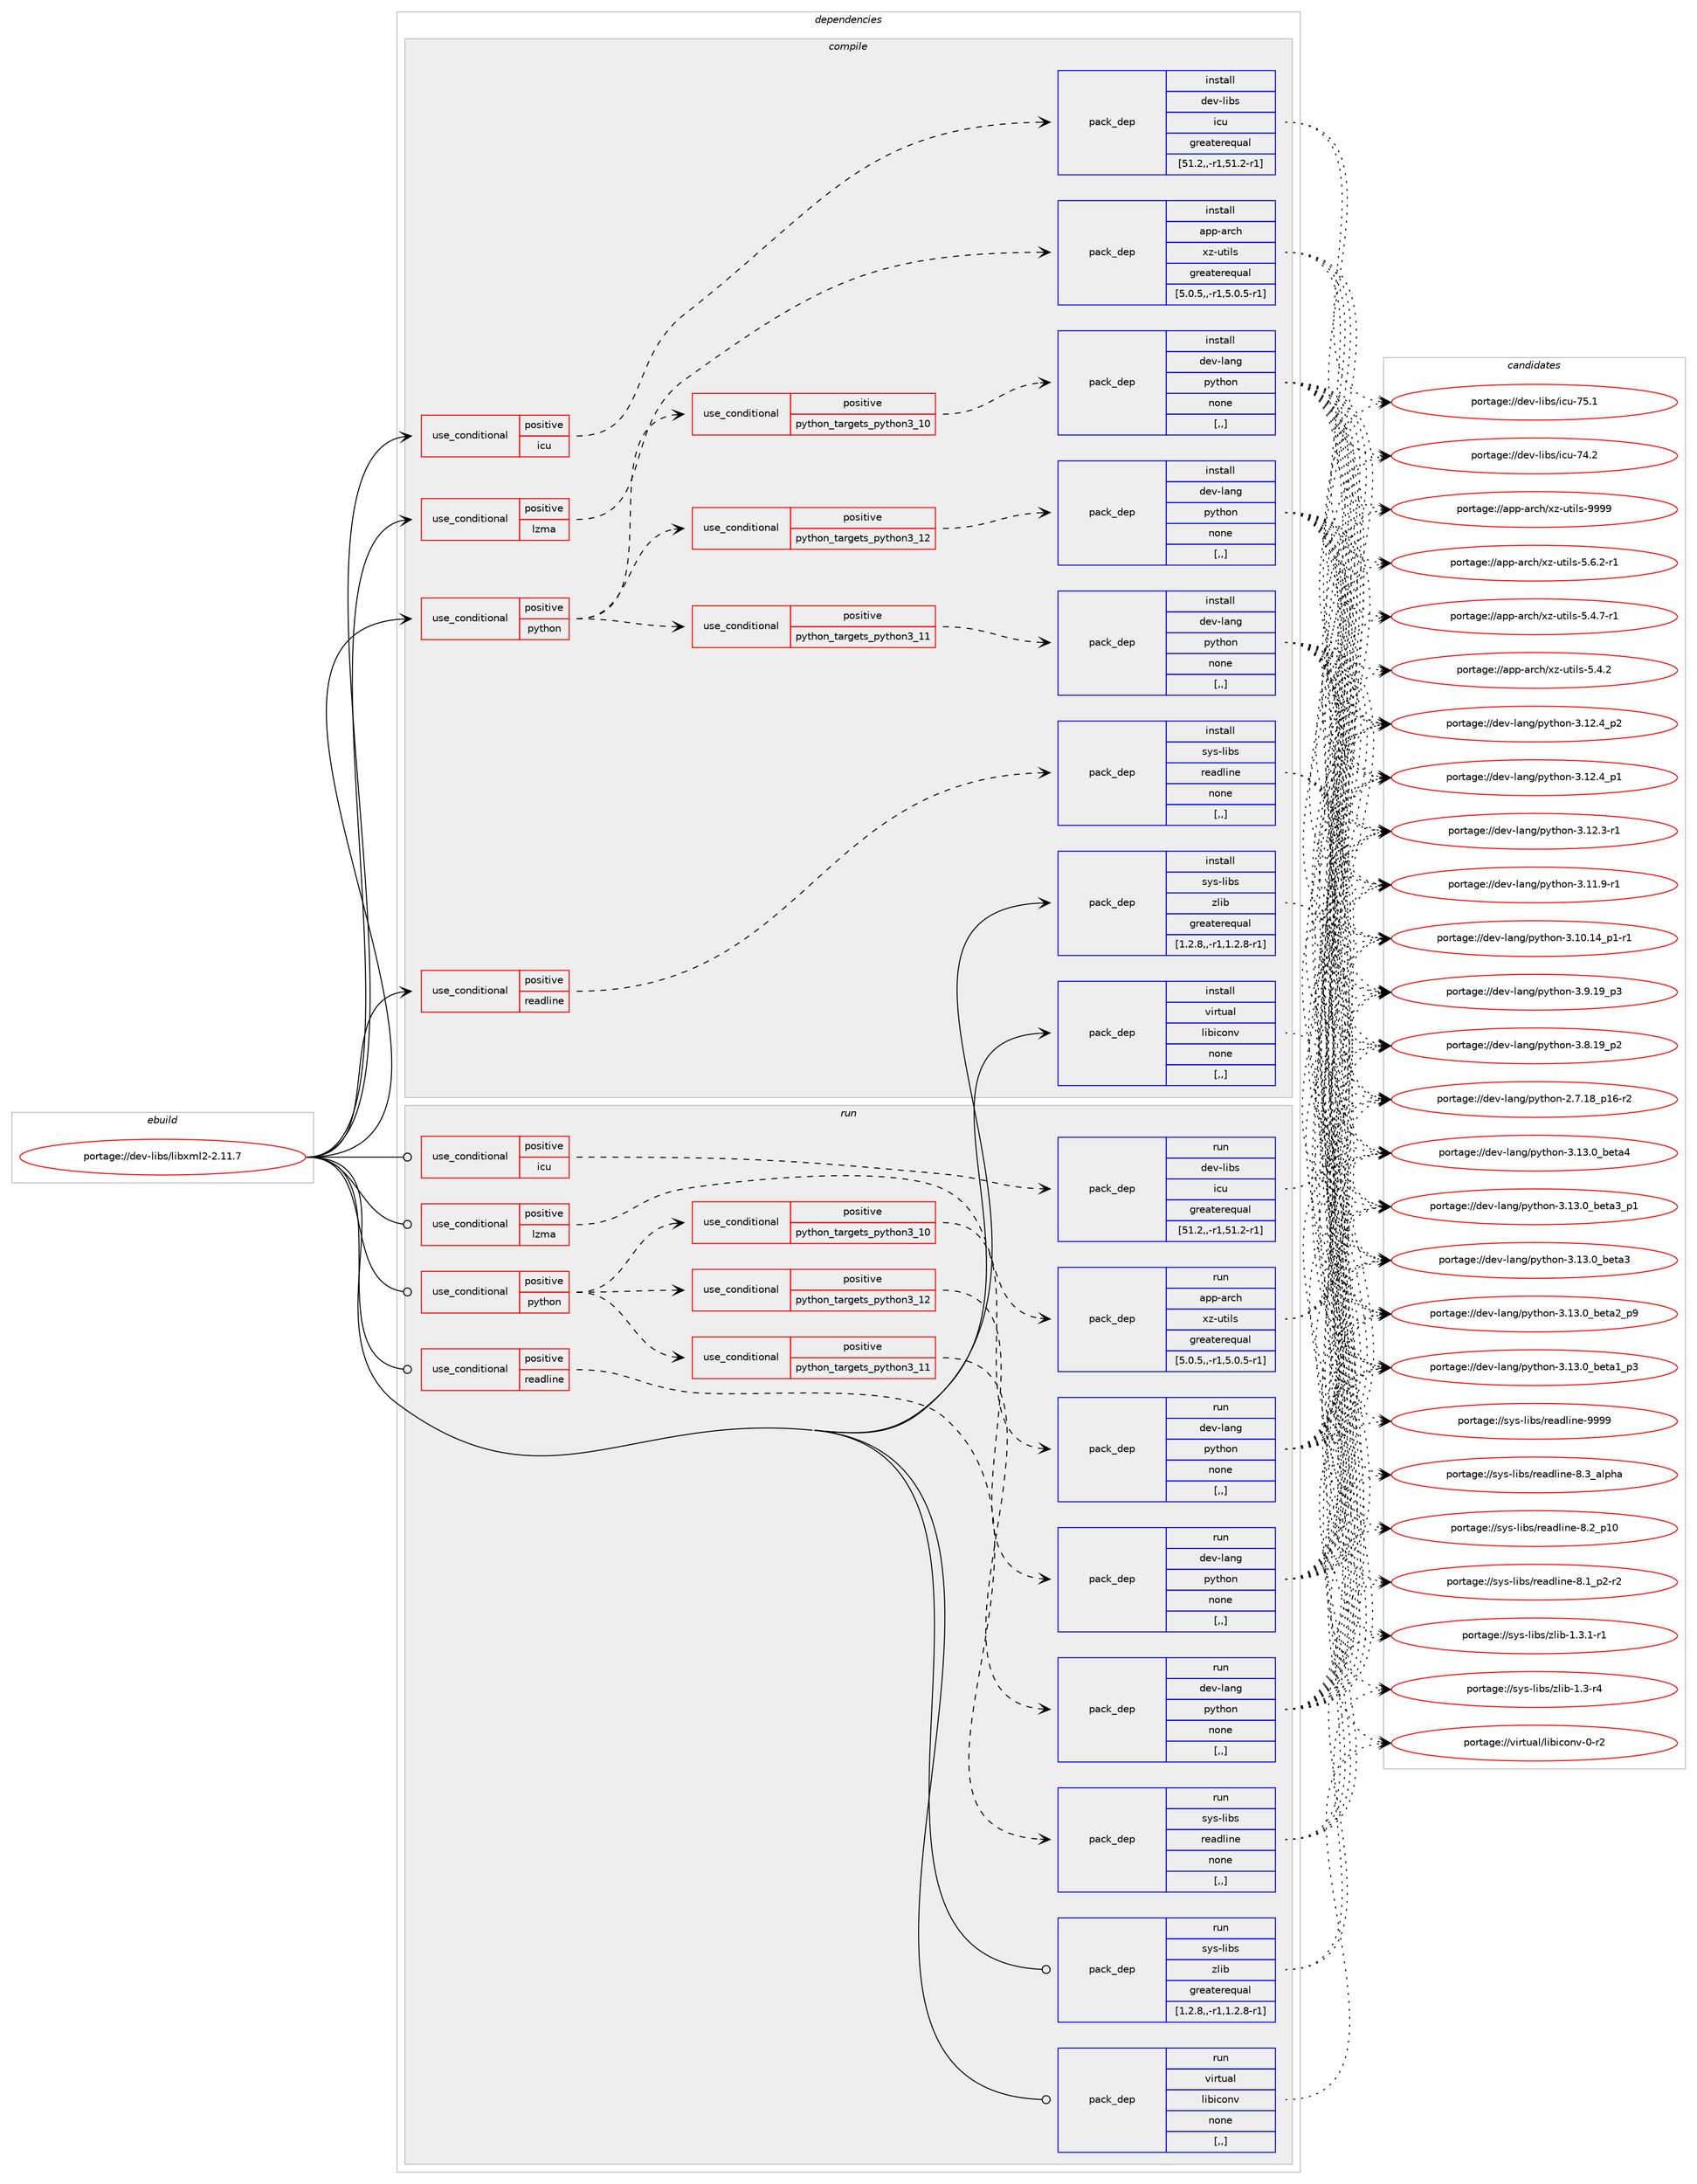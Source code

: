 digraph prolog {

# *************
# Graph options
# *************

newrank=true;
concentrate=true;
compound=true;
graph [rankdir=LR,fontname=Helvetica,fontsize=10,ranksep=1.5];#, ranksep=2.5, nodesep=0.2];
edge  [arrowhead=vee];
node  [fontname=Helvetica,fontsize=10];

# **********
# The ebuild
# **********

subgraph cluster_leftcol {
color=gray;
label=<<i>ebuild</i>>;
id [label="portage://dev-libs/libxml2-2.11.7", color=red, width=4, href="../dev-libs/libxml2-2.11.7.svg"];
}

# ****************
# The dependencies
# ****************

subgraph cluster_midcol {
color=gray;
label=<<i>dependencies</i>>;
subgraph cluster_compile {
fillcolor="#eeeeee";
style=filled;
label=<<i>compile</i>>;
subgraph cond27507 {
dependency112088 [label=<<TABLE BORDER="0" CELLBORDER="1" CELLSPACING="0" CELLPADDING="4"><TR><TD ROWSPAN="3" CELLPADDING="10">use_conditional</TD></TR><TR><TD>positive</TD></TR><TR><TD>icu</TD></TR></TABLE>>, shape=none, color=red];
subgraph pack83385 {
dependency112089 [label=<<TABLE BORDER="0" CELLBORDER="1" CELLSPACING="0" CELLPADDING="4" WIDTH="220"><TR><TD ROWSPAN="6" CELLPADDING="30">pack_dep</TD></TR><TR><TD WIDTH="110">install</TD></TR><TR><TD>dev-libs</TD></TR><TR><TD>icu</TD></TR><TR><TD>greaterequal</TD></TR><TR><TD>[51.2,,-r1,51.2-r1]</TD></TR></TABLE>>, shape=none, color=blue];
}
dependency112088:e -> dependency112089:w [weight=20,style="dashed",arrowhead="vee"];
}
id:e -> dependency112088:w [weight=20,style="solid",arrowhead="vee"];
subgraph cond27508 {
dependency112090 [label=<<TABLE BORDER="0" CELLBORDER="1" CELLSPACING="0" CELLPADDING="4"><TR><TD ROWSPAN="3" CELLPADDING="10">use_conditional</TD></TR><TR><TD>positive</TD></TR><TR><TD>lzma</TD></TR></TABLE>>, shape=none, color=red];
subgraph pack83386 {
dependency112091 [label=<<TABLE BORDER="0" CELLBORDER="1" CELLSPACING="0" CELLPADDING="4" WIDTH="220"><TR><TD ROWSPAN="6" CELLPADDING="30">pack_dep</TD></TR><TR><TD WIDTH="110">install</TD></TR><TR><TD>app-arch</TD></TR><TR><TD>xz-utils</TD></TR><TR><TD>greaterequal</TD></TR><TR><TD>[5.0.5,,-r1,5.0.5-r1]</TD></TR></TABLE>>, shape=none, color=blue];
}
dependency112090:e -> dependency112091:w [weight=20,style="dashed",arrowhead="vee"];
}
id:e -> dependency112090:w [weight=20,style="solid",arrowhead="vee"];
subgraph cond27509 {
dependency112092 [label=<<TABLE BORDER="0" CELLBORDER="1" CELLSPACING="0" CELLPADDING="4"><TR><TD ROWSPAN="3" CELLPADDING="10">use_conditional</TD></TR><TR><TD>positive</TD></TR><TR><TD>python</TD></TR></TABLE>>, shape=none, color=red];
subgraph cond27510 {
dependency112093 [label=<<TABLE BORDER="0" CELLBORDER="1" CELLSPACING="0" CELLPADDING="4"><TR><TD ROWSPAN="3" CELLPADDING="10">use_conditional</TD></TR><TR><TD>positive</TD></TR><TR><TD>python_targets_python3_10</TD></TR></TABLE>>, shape=none, color=red];
subgraph pack83387 {
dependency112094 [label=<<TABLE BORDER="0" CELLBORDER="1" CELLSPACING="0" CELLPADDING="4" WIDTH="220"><TR><TD ROWSPAN="6" CELLPADDING="30">pack_dep</TD></TR><TR><TD WIDTH="110">install</TD></TR><TR><TD>dev-lang</TD></TR><TR><TD>python</TD></TR><TR><TD>none</TD></TR><TR><TD>[,,]</TD></TR></TABLE>>, shape=none, color=blue];
}
dependency112093:e -> dependency112094:w [weight=20,style="dashed",arrowhead="vee"];
}
dependency112092:e -> dependency112093:w [weight=20,style="dashed",arrowhead="vee"];
subgraph cond27511 {
dependency112095 [label=<<TABLE BORDER="0" CELLBORDER="1" CELLSPACING="0" CELLPADDING="4"><TR><TD ROWSPAN="3" CELLPADDING="10">use_conditional</TD></TR><TR><TD>positive</TD></TR><TR><TD>python_targets_python3_11</TD></TR></TABLE>>, shape=none, color=red];
subgraph pack83388 {
dependency112096 [label=<<TABLE BORDER="0" CELLBORDER="1" CELLSPACING="0" CELLPADDING="4" WIDTH="220"><TR><TD ROWSPAN="6" CELLPADDING="30">pack_dep</TD></TR><TR><TD WIDTH="110">install</TD></TR><TR><TD>dev-lang</TD></TR><TR><TD>python</TD></TR><TR><TD>none</TD></TR><TR><TD>[,,]</TD></TR></TABLE>>, shape=none, color=blue];
}
dependency112095:e -> dependency112096:w [weight=20,style="dashed",arrowhead="vee"];
}
dependency112092:e -> dependency112095:w [weight=20,style="dashed",arrowhead="vee"];
subgraph cond27512 {
dependency112097 [label=<<TABLE BORDER="0" CELLBORDER="1" CELLSPACING="0" CELLPADDING="4"><TR><TD ROWSPAN="3" CELLPADDING="10">use_conditional</TD></TR><TR><TD>positive</TD></TR><TR><TD>python_targets_python3_12</TD></TR></TABLE>>, shape=none, color=red];
subgraph pack83389 {
dependency112098 [label=<<TABLE BORDER="0" CELLBORDER="1" CELLSPACING="0" CELLPADDING="4" WIDTH="220"><TR><TD ROWSPAN="6" CELLPADDING="30">pack_dep</TD></TR><TR><TD WIDTH="110">install</TD></TR><TR><TD>dev-lang</TD></TR><TR><TD>python</TD></TR><TR><TD>none</TD></TR><TR><TD>[,,]</TD></TR></TABLE>>, shape=none, color=blue];
}
dependency112097:e -> dependency112098:w [weight=20,style="dashed",arrowhead="vee"];
}
dependency112092:e -> dependency112097:w [weight=20,style="dashed",arrowhead="vee"];
}
id:e -> dependency112092:w [weight=20,style="solid",arrowhead="vee"];
subgraph cond27513 {
dependency112099 [label=<<TABLE BORDER="0" CELLBORDER="1" CELLSPACING="0" CELLPADDING="4"><TR><TD ROWSPAN="3" CELLPADDING="10">use_conditional</TD></TR><TR><TD>positive</TD></TR><TR><TD>readline</TD></TR></TABLE>>, shape=none, color=red];
subgraph pack83390 {
dependency112100 [label=<<TABLE BORDER="0" CELLBORDER="1" CELLSPACING="0" CELLPADDING="4" WIDTH="220"><TR><TD ROWSPAN="6" CELLPADDING="30">pack_dep</TD></TR><TR><TD WIDTH="110">install</TD></TR><TR><TD>sys-libs</TD></TR><TR><TD>readline</TD></TR><TR><TD>none</TD></TR><TR><TD>[,,]</TD></TR></TABLE>>, shape=none, color=blue];
}
dependency112099:e -> dependency112100:w [weight=20,style="dashed",arrowhead="vee"];
}
id:e -> dependency112099:w [weight=20,style="solid",arrowhead="vee"];
subgraph pack83391 {
dependency112101 [label=<<TABLE BORDER="0" CELLBORDER="1" CELLSPACING="0" CELLPADDING="4" WIDTH="220"><TR><TD ROWSPAN="6" CELLPADDING="30">pack_dep</TD></TR><TR><TD WIDTH="110">install</TD></TR><TR><TD>sys-libs</TD></TR><TR><TD>zlib</TD></TR><TR><TD>greaterequal</TD></TR><TR><TD>[1.2.8,,-r1,1.2.8-r1]</TD></TR></TABLE>>, shape=none, color=blue];
}
id:e -> dependency112101:w [weight=20,style="solid",arrowhead="vee"];
subgraph pack83392 {
dependency112102 [label=<<TABLE BORDER="0" CELLBORDER="1" CELLSPACING="0" CELLPADDING="4" WIDTH="220"><TR><TD ROWSPAN="6" CELLPADDING="30">pack_dep</TD></TR><TR><TD WIDTH="110">install</TD></TR><TR><TD>virtual</TD></TR><TR><TD>libiconv</TD></TR><TR><TD>none</TD></TR><TR><TD>[,,]</TD></TR></TABLE>>, shape=none, color=blue];
}
id:e -> dependency112102:w [weight=20,style="solid",arrowhead="vee"];
}
subgraph cluster_compileandrun {
fillcolor="#eeeeee";
style=filled;
label=<<i>compile and run</i>>;
}
subgraph cluster_run {
fillcolor="#eeeeee";
style=filled;
label=<<i>run</i>>;
subgraph cond27514 {
dependency112103 [label=<<TABLE BORDER="0" CELLBORDER="1" CELLSPACING="0" CELLPADDING="4"><TR><TD ROWSPAN="3" CELLPADDING="10">use_conditional</TD></TR><TR><TD>positive</TD></TR><TR><TD>icu</TD></TR></TABLE>>, shape=none, color=red];
subgraph pack83393 {
dependency112104 [label=<<TABLE BORDER="0" CELLBORDER="1" CELLSPACING="0" CELLPADDING="4" WIDTH="220"><TR><TD ROWSPAN="6" CELLPADDING="30">pack_dep</TD></TR><TR><TD WIDTH="110">run</TD></TR><TR><TD>dev-libs</TD></TR><TR><TD>icu</TD></TR><TR><TD>greaterequal</TD></TR><TR><TD>[51.2,,-r1,51.2-r1]</TD></TR></TABLE>>, shape=none, color=blue];
}
dependency112103:e -> dependency112104:w [weight=20,style="dashed",arrowhead="vee"];
}
id:e -> dependency112103:w [weight=20,style="solid",arrowhead="odot"];
subgraph cond27515 {
dependency112105 [label=<<TABLE BORDER="0" CELLBORDER="1" CELLSPACING="0" CELLPADDING="4"><TR><TD ROWSPAN="3" CELLPADDING="10">use_conditional</TD></TR><TR><TD>positive</TD></TR><TR><TD>lzma</TD></TR></TABLE>>, shape=none, color=red];
subgraph pack83394 {
dependency112106 [label=<<TABLE BORDER="0" CELLBORDER="1" CELLSPACING="0" CELLPADDING="4" WIDTH="220"><TR><TD ROWSPAN="6" CELLPADDING="30">pack_dep</TD></TR><TR><TD WIDTH="110">run</TD></TR><TR><TD>app-arch</TD></TR><TR><TD>xz-utils</TD></TR><TR><TD>greaterequal</TD></TR><TR><TD>[5.0.5,,-r1,5.0.5-r1]</TD></TR></TABLE>>, shape=none, color=blue];
}
dependency112105:e -> dependency112106:w [weight=20,style="dashed",arrowhead="vee"];
}
id:e -> dependency112105:w [weight=20,style="solid",arrowhead="odot"];
subgraph cond27516 {
dependency112107 [label=<<TABLE BORDER="0" CELLBORDER="1" CELLSPACING="0" CELLPADDING="4"><TR><TD ROWSPAN="3" CELLPADDING="10">use_conditional</TD></TR><TR><TD>positive</TD></TR><TR><TD>python</TD></TR></TABLE>>, shape=none, color=red];
subgraph cond27517 {
dependency112108 [label=<<TABLE BORDER="0" CELLBORDER="1" CELLSPACING="0" CELLPADDING="4"><TR><TD ROWSPAN="3" CELLPADDING="10">use_conditional</TD></TR><TR><TD>positive</TD></TR><TR><TD>python_targets_python3_10</TD></TR></TABLE>>, shape=none, color=red];
subgraph pack83395 {
dependency112109 [label=<<TABLE BORDER="0" CELLBORDER="1" CELLSPACING="0" CELLPADDING="4" WIDTH="220"><TR><TD ROWSPAN="6" CELLPADDING="30">pack_dep</TD></TR><TR><TD WIDTH="110">run</TD></TR><TR><TD>dev-lang</TD></TR><TR><TD>python</TD></TR><TR><TD>none</TD></TR><TR><TD>[,,]</TD></TR></TABLE>>, shape=none, color=blue];
}
dependency112108:e -> dependency112109:w [weight=20,style="dashed",arrowhead="vee"];
}
dependency112107:e -> dependency112108:w [weight=20,style="dashed",arrowhead="vee"];
subgraph cond27518 {
dependency112110 [label=<<TABLE BORDER="0" CELLBORDER="1" CELLSPACING="0" CELLPADDING="4"><TR><TD ROWSPAN="3" CELLPADDING="10">use_conditional</TD></TR><TR><TD>positive</TD></TR><TR><TD>python_targets_python3_11</TD></TR></TABLE>>, shape=none, color=red];
subgraph pack83396 {
dependency112111 [label=<<TABLE BORDER="0" CELLBORDER="1" CELLSPACING="0" CELLPADDING="4" WIDTH="220"><TR><TD ROWSPAN="6" CELLPADDING="30">pack_dep</TD></TR><TR><TD WIDTH="110">run</TD></TR><TR><TD>dev-lang</TD></TR><TR><TD>python</TD></TR><TR><TD>none</TD></TR><TR><TD>[,,]</TD></TR></TABLE>>, shape=none, color=blue];
}
dependency112110:e -> dependency112111:w [weight=20,style="dashed",arrowhead="vee"];
}
dependency112107:e -> dependency112110:w [weight=20,style="dashed",arrowhead="vee"];
subgraph cond27519 {
dependency112112 [label=<<TABLE BORDER="0" CELLBORDER="1" CELLSPACING="0" CELLPADDING="4"><TR><TD ROWSPAN="3" CELLPADDING="10">use_conditional</TD></TR><TR><TD>positive</TD></TR><TR><TD>python_targets_python3_12</TD></TR></TABLE>>, shape=none, color=red];
subgraph pack83397 {
dependency112113 [label=<<TABLE BORDER="0" CELLBORDER="1" CELLSPACING="0" CELLPADDING="4" WIDTH="220"><TR><TD ROWSPAN="6" CELLPADDING="30">pack_dep</TD></TR><TR><TD WIDTH="110">run</TD></TR><TR><TD>dev-lang</TD></TR><TR><TD>python</TD></TR><TR><TD>none</TD></TR><TR><TD>[,,]</TD></TR></TABLE>>, shape=none, color=blue];
}
dependency112112:e -> dependency112113:w [weight=20,style="dashed",arrowhead="vee"];
}
dependency112107:e -> dependency112112:w [weight=20,style="dashed",arrowhead="vee"];
}
id:e -> dependency112107:w [weight=20,style="solid",arrowhead="odot"];
subgraph cond27520 {
dependency112114 [label=<<TABLE BORDER="0" CELLBORDER="1" CELLSPACING="0" CELLPADDING="4"><TR><TD ROWSPAN="3" CELLPADDING="10">use_conditional</TD></TR><TR><TD>positive</TD></TR><TR><TD>readline</TD></TR></TABLE>>, shape=none, color=red];
subgraph pack83398 {
dependency112115 [label=<<TABLE BORDER="0" CELLBORDER="1" CELLSPACING="0" CELLPADDING="4" WIDTH="220"><TR><TD ROWSPAN="6" CELLPADDING="30">pack_dep</TD></TR><TR><TD WIDTH="110">run</TD></TR><TR><TD>sys-libs</TD></TR><TR><TD>readline</TD></TR><TR><TD>none</TD></TR><TR><TD>[,,]</TD></TR></TABLE>>, shape=none, color=blue];
}
dependency112114:e -> dependency112115:w [weight=20,style="dashed",arrowhead="vee"];
}
id:e -> dependency112114:w [weight=20,style="solid",arrowhead="odot"];
subgraph pack83399 {
dependency112116 [label=<<TABLE BORDER="0" CELLBORDER="1" CELLSPACING="0" CELLPADDING="4" WIDTH="220"><TR><TD ROWSPAN="6" CELLPADDING="30">pack_dep</TD></TR><TR><TD WIDTH="110">run</TD></TR><TR><TD>sys-libs</TD></TR><TR><TD>zlib</TD></TR><TR><TD>greaterequal</TD></TR><TR><TD>[1.2.8,,-r1,1.2.8-r1]</TD></TR></TABLE>>, shape=none, color=blue];
}
id:e -> dependency112116:w [weight=20,style="solid",arrowhead="odot"];
subgraph pack83400 {
dependency112117 [label=<<TABLE BORDER="0" CELLBORDER="1" CELLSPACING="0" CELLPADDING="4" WIDTH="220"><TR><TD ROWSPAN="6" CELLPADDING="30">pack_dep</TD></TR><TR><TD WIDTH="110">run</TD></TR><TR><TD>virtual</TD></TR><TR><TD>libiconv</TD></TR><TR><TD>none</TD></TR><TR><TD>[,,]</TD></TR></TABLE>>, shape=none, color=blue];
}
id:e -> dependency112117:w [weight=20,style="solid",arrowhead="odot"];
}
}

# **************
# The candidates
# **************

subgraph cluster_choices {
rank=same;
color=gray;
label=<<i>candidates</i>>;

subgraph choice83385 {
color=black;
nodesep=1;
choice100101118451081059811547105991174555534649 [label="portage://dev-libs/icu-75.1", color=red, width=4,href="../dev-libs/icu-75.1.svg"];
choice100101118451081059811547105991174555524650 [label="portage://dev-libs/icu-74.2", color=red, width=4,href="../dev-libs/icu-74.2.svg"];
dependency112089:e -> choice100101118451081059811547105991174555534649:w [style=dotted,weight="100"];
dependency112089:e -> choice100101118451081059811547105991174555524650:w [style=dotted,weight="100"];
}
subgraph choice83386 {
color=black;
nodesep=1;
choice9711211245971149910447120122451171161051081154557575757 [label="portage://app-arch/xz-utils-9999", color=red, width=4,href="../app-arch/xz-utils-9999.svg"];
choice9711211245971149910447120122451171161051081154553465446504511449 [label="portage://app-arch/xz-utils-5.6.2-r1", color=red, width=4,href="../app-arch/xz-utils-5.6.2-r1.svg"];
choice9711211245971149910447120122451171161051081154553465246554511449 [label="portage://app-arch/xz-utils-5.4.7-r1", color=red, width=4,href="../app-arch/xz-utils-5.4.7-r1.svg"];
choice971121124597114991044712012245117116105108115455346524650 [label="portage://app-arch/xz-utils-5.4.2", color=red, width=4,href="../app-arch/xz-utils-5.4.2.svg"];
dependency112091:e -> choice9711211245971149910447120122451171161051081154557575757:w [style=dotted,weight="100"];
dependency112091:e -> choice9711211245971149910447120122451171161051081154553465446504511449:w [style=dotted,weight="100"];
dependency112091:e -> choice9711211245971149910447120122451171161051081154553465246554511449:w [style=dotted,weight="100"];
dependency112091:e -> choice971121124597114991044712012245117116105108115455346524650:w [style=dotted,weight="100"];
}
subgraph choice83387 {
color=black;
nodesep=1;
choice1001011184510897110103471121211161041111104551464951464895981011169752 [label="portage://dev-lang/python-3.13.0_beta4", color=red, width=4,href="../dev-lang/python-3.13.0_beta4.svg"];
choice10010111845108971101034711212111610411111045514649514648959810111697519511249 [label="portage://dev-lang/python-3.13.0_beta3_p1", color=red, width=4,href="../dev-lang/python-3.13.0_beta3_p1.svg"];
choice1001011184510897110103471121211161041111104551464951464895981011169751 [label="portage://dev-lang/python-3.13.0_beta3", color=red, width=4,href="../dev-lang/python-3.13.0_beta3.svg"];
choice10010111845108971101034711212111610411111045514649514648959810111697509511257 [label="portage://dev-lang/python-3.13.0_beta2_p9", color=red, width=4,href="../dev-lang/python-3.13.0_beta2_p9.svg"];
choice10010111845108971101034711212111610411111045514649514648959810111697499511251 [label="portage://dev-lang/python-3.13.0_beta1_p3", color=red, width=4,href="../dev-lang/python-3.13.0_beta1_p3.svg"];
choice100101118451089711010347112121116104111110455146495046529511250 [label="portage://dev-lang/python-3.12.4_p2", color=red, width=4,href="../dev-lang/python-3.12.4_p2.svg"];
choice100101118451089711010347112121116104111110455146495046529511249 [label="portage://dev-lang/python-3.12.4_p1", color=red, width=4,href="../dev-lang/python-3.12.4_p1.svg"];
choice100101118451089711010347112121116104111110455146495046514511449 [label="portage://dev-lang/python-3.12.3-r1", color=red, width=4,href="../dev-lang/python-3.12.3-r1.svg"];
choice100101118451089711010347112121116104111110455146494946574511449 [label="portage://dev-lang/python-3.11.9-r1", color=red, width=4,href="../dev-lang/python-3.11.9-r1.svg"];
choice100101118451089711010347112121116104111110455146494846495295112494511449 [label="portage://dev-lang/python-3.10.14_p1-r1", color=red, width=4,href="../dev-lang/python-3.10.14_p1-r1.svg"];
choice100101118451089711010347112121116104111110455146574649579511251 [label="portage://dev-lang/python-3.9.19_p3", color=red, width=4,href="../dev-lang/python-3.9.19_p3.svg"];
choice100101118451089711010347112121116104111110455146564649579511250 [label="portage://dev-lang/python-3.8.19_p2", color=red, width=4,href="../dev-lang/python-3.8.19_p2.svg"];
choice100101118451089711010347112121116104111110455046554649569511249544511450 [label="portage://dev-lang/python-2.7.18_p16-r2", color=red, width=4,href="../dev-lang/python-2.7.18_p16-r2.svg"];
dependency112094:e -> choice1001011184510897110103471121211161041111104551464951464895981011169752:w [style=dotted,weight="100"];
dependency112094:e -> choice10010111845108971101034711212111610411111045514649514648959810111697519511249:w [style=dotted,weight="100"];
dependency112094:e -> choice1001011184510897110103471121211161041111104551464951464895981011169751:w [style=dotted,weight="100"];
dependency112094:e -> choice10010111845108971101034711212111610411111045514649514648959810111697509511257:w [style=dotted,weight="100"];
dependency112094:e -> choice10010111845108971101034711212111610411111045514649514648959810111697499511251:w [style=dotted,weight="100"];
dependency112094:e -> choice100101118451089711010347112121116104111110455146495046529511250:w [style=dotted,weight="100"];
dependency112094:e -> choice100101118451089711010347112121116104111110455146495046529511249:w [style=dotted,weight="100"];
dependency112094:e -> choice100101118451089711010347112121116104111110455146495046514511449:w [style=dotted,weight="100"];
dependency112094:e -> choice100101118451089711010347112121116104111110455146494946574511449:w [style=dotted,weight="100"];
dependency112094:e -> choice100101118451089711010347112121116104111110455146494846495295112494511449:w [style=dotted,weight="100"];
dependency112094:e -> choice100101118451089711010347112121116104111110455146574649579511251:w [style=dotted,weight="100"];
dependency112094:e -> choice100101118451089711010347112121116104111110455146564649579511250:w [style=dotted,weight="100"];
dependency112094:e -> choice100101118451089711010347112121116104111110455046554649569511249544511450:w [style=dotted,weight="100"];
}
subgraph choice83388 {
color=black;
nodesep=1;
choice1001011184510897110103471121211161041111104551464951464895981011169752 [label="portage://dev-lang/python-3.13.0_beta4", color=red, width=4,href="../dev-lang/python-3.13.0_beta4.svg"];
choice10010111845108971101034711212111610411111045514649514648959810111697519511249 [label="portage://dev-lang/python-3.13.0_beta3_p1", color=red, width=4,href="../dev-lang/python-3.13.0_beta3_p1.svg"];
choice1001011184510897110103471121211161041111104551464951464895981011169751 [label="portage://dev-lang/python-3.13.0_beta3", color=red, width=4,href="../dev-lang/python-3.13.0_beta3.svg"];
choice10010111845108971101034711212111610411111045514649514648959810111697509511257 [label="portage://dev-lang/python-3.13.0_beta2_p9", color=red, width=4,href="../dev-lang/python-3.13.0_beta2_p9.svg"];
choice10010111845108971101034711212111610411111045514649514648959810111697499511251 [label="portage://dev-lang/python-3.13.0_beta1_p3", color=red, width=4,href="../dev-lang/python-3.13.0_beta1_p3.svg"];
choice100101118451089711010347112121116104111110455146495046529511250 [label="portage://dev-lang/python-3.12.4_p2", color=red, width=4,href="../dev-lang/python-3.12.4_p2.svg"];
choice100101118451089711010347112121116104111110455146495046529511249 [label="portage://dev-lang/python-3.12.4_p1", color=red, width=4,href="../dev-lang/python-3.12.4_p1.svg"];
choice100101118451089711010347112121116104111110455146495046514511449 [label="portage://dev-lang/python-3.12.3-r1", color=red, width=4,href="../dev-lang/python-3.12.3-r1.svg"];
choice100101118451089711010347112121116104111110455146494946574511449 [label="portage://dev-lang/python-3.11.9-r1", color=red, width=4,href="../dev-lang/python-3.11.9-r1.svg"];
choice100101118451089711010347112121116104111110455146494846495295112494511449 [label="portage://dev-lang/python-3.10.14_p1-r1", color=red, width=4,href="../dev-lang/python-3.10.14_p1-r1.svg"];
choice100101118451089711010347112121116104111110455146574649579511251 [label="portage://dev-lang/python-3.9.19_p3", color=red, width=4,href="../dev-lang/python-3.9.19_p3.svg"];
choice100101118451089711010347112121116104111110455146564649579511250 [label="portage://dev-lang/python-3.8.19_p2", color=red, width=4,href="../dev-lang/python-3.8.19_p2.svg"];
choice100101118451089711010347112121116104111110455046554649569511249544511450 [label="portage://dev-lang/python-2.7.18_p16-r2", color=red, width=4,href="../dev-lang/python-2.7.18_p16-r2.svg"];
dependency112096:e -> choice1001011184510897110103471121211161041111104551464951464895981011169752:w [style=dotted,weight="100"];
dependency112096:e -> choice10010111845108971101034711212111610411111045514649514648959810111697519511249:w [style=dotted,weight="100"];
dependency112096:e -> choice1001011184510897110103471121211161041111104551464951464895981011169751:w [style=dotted,weight="100"];
dependency112096:e -> choice10010111845108971101034711212111610411111045514649514648959810111697509511257:w [style=dotted,weight="100"];
dependency112096:e -> choice10010111845108971101034711212111610411111045514649514648959810111697499511251:w [style=dotted,weight="100"];
dependency112096:e -> choice100101118451089711010347112121116104111110455146495046529511250:w [style=dotted,weight="100"];
dependency112096:e -> choice100101118451089711010347112121116104111110455146495046529511249:w [style=dotted,weight="100"];
dependency112096:e -> choice100101118451089711010347112121116104111110455146495046514511449:w [style=dotted,weight="100"];
dependency112096:e -> choice100101118451089711010347112121116104111110455146494946574511449:w [style=dotted,weight="100"];
dependency112096:e -> choice100101118451089711010347112121116104111110455146494846495295112494511449:w [style=dotted,weight="100"];
dependency112096:e -> choice100101118451089711010347112121116104111110455146574649579511251:w [style=dotted,weight="100"];
dependency112096:e -> choice100101118451089711010347112121116104111110455146564649579511250:w [style=dotted,weight="100"];
dependency112096:e -> choice100101118451089711010347112121116104111110455046554649569511249544511450:w [style=dotted,weight="100"];
}
subgraph choice83389 {
color=black;
nodesep=1;
choice1001011184510897110103471121211161041111104551464951464895981011169752 [label="portage://dev-lang/python-3.13.0_beta4", color=red, width=4,href="../dev-lang/python-3.13.0_beta4.svg"];
choice10010111845108971101034711212111610411111045514649514648959810111697519511249 [label="portage://dev-lang/python-3.13.0_beta3_p1", color=red, width=4,href="../dev-lang/python-3.13.0_beta3_p1.svg"];
choice1001011184510897110103471121211161041111104551464951464895981011169751 [label="portage://dev-lang/python-3.13.0_beta3", color=red, width=4,href="../dev-lang/python-3.13.0_beta3.svg"];
choice10010111845108971101034711212111610411111045514649514648959810111697509511257 [label="portage://dev-lang/python-3.13.0_beta2_p9", color=red, width=4,href="../dev-lang/python-3.13.0_beta2_p9.svg"];
choice10010111845108971101034711212111610411111045514649514648959810111697499511251 [label="portage://dev-lang/python-3.13.0_beta1_p3", color=red, width=4,href="../dev-lang/python-3.13.0_beta1_p3.svg"];
choice100101118451089711010347112121116104111110455146495046529511250 [label="portage://dev-lang/python-3.12.4_p2", color=red, width=4,href="../dev-lang/python-3.12.4_p2.svg"];
choice100101118451089711010347112121116104111110455146495046529511249 [label="portage://dev-lang/python-3.12.4_p1", color=red, width=4,href="../dev-lang/python-3.12.4_p1.svg"];
choice100101118451089711010347112121116104111110455146495046514511449 [label="portage://dev-lang/python-3.12.3-r1", color=red, width=4,href="../dev-lang/python-3.12.3-r1.svg"];
choice100101118451089711010347112121116104111110455146494946574511449 [label="portage://dev-lang/python-3.11.9-r1", color=red, width=4,href="../dev-lang/python-3.11.9-r1.svg"];
choice100101118451089711010347112121116104111110455146494846495295112494511449 [label="portage://dev-lang/python-3.10.14_p1-r1", color=red, width=4,href="../dev-lang/python-3.10.14_p1-r1.svg"];
choice100101118451089711010347112121116104111110455146574649579511251 [label="portage://dev-lang/python-3.9.19_p3", color=red, width=4,href="../dev-lang/python-3.9.19_p3.svg"];
choice100101118451089711010347112121116104111110455146564649579511250 [label="portage://dev-lang/python-3.8.19_p2", color=red, width=4,href="../dev-lang/python-3.8.19_p2.svg"];
choice100101118451089711010347112121116104111110455046554649569511249544511450 [label="portage://dev-lang/python-2.7.18_p16-r2", color=red, width=4,href="../dev-lang/python-2.7.18_p16-r2.svg"];
dependency112098:e -> choice1001011184510897110103471121211161041111104551464951464895981011169752:w [style=dotted,weight="100"];
dependency112098:e -> choice10010111845108971101034711212111610411111045514649514648959810111697519511249:w [style=dotted,weight="100"];
dependency112098:e -> choice1001011184510897110103471121211161041111104551464951464895981011169751:w [style=dotted,weight="100"];
dependency112098:e -> choice10010111845108971101034711212111610411111045514649514648959810111697509511257:w [style=dotted,weight="100"];
dependency112098:e -> choice10010111845108971101034711212111610411111045514649514648959810111697499511251:w [style=dotted,weight="100"];
dependency112098:e -> choice100101118451089711010347112121116104111110455146495046529511250:w [style=dotted,weight="100"];
dependency112098:e -> choice100101118451089711010347112121116104111110455146495046529511249:w [style=dotted,weight="100"];
dependency112098:e -> choice100101118451089711010347112121116104111110455146495046514511449:w [style=dotted,weight="100"];
dependency112098:e -> choice100101118451089711010347112121116104111110455146494946574511449:w [style=dotted,weight="100"];
dependency112098:e -> choice100101118451089711010347112121116104111110455146494846495295112494511449:w [style=dotted,weight="100"];
dependency112098:e -> choice100101118451089711010347112121116104111110455146574649579511251:w [style=dotted,weight="100"];
dependency112098:e -> choice100101118451089711010347112121116104111110455146564649579511250:w [style=dotted,weight="100"];
dependency112098:e -> choice100101118451089711010347112121116104111110455046554649569511249544511450:w [style=dotted,weight="100"];
}
subgraph choice83390 {
color=black;
nodesep=1;
choice115121115451081059811547114101971001081051101014557575757 [label="portage://sys-libs/readline-9999", color=red, width=4,href="../sys-libs/readline-9999.svg"];
choice1151211154510810598115471141019710010810511010145564651959710811210497 [label="portage://sys-libs/readline-8.3_alpha", color=red, width=4,href="../sys-libs/readline-8.3_alpha.svg"];
choice1151211154510810598115471141019710010810511010145564650951124948 [label="portage://sys-libs/readline-8.2_p10", color=red, width=4,href="../sys-libs/readline-8.2_p10.svg"];
choice115121115451081059811547114101971001081051101014556464995112504511450 [label="portage://sys-libs/readline-8.1_p2-r2", color=red, width=4,href="../sys-libs/readline-8.1_p2-r2.svg"];
dependency112100:e -> choice115121115451081059811547114101971001081051101014557575757:w [style=dotted,weight="100"];
dependency112100:e -> choice1151211154510810598115471141019710010810511010145564651959710811210497:w [style=dotted,weight="100"];
dependency112100:e -> choice1151211154510810598115471141019710010810511010145564650951124948:w [style=dotted,weight="100"];
dependency112100:e -> choice115121115451081059811547114101971001081051101014556464995112504511450:w [style=dotted,weight="100"];
}
subgraph choice83391 {
color=black;
nodesep=1;
choice115121115451081059811547122108105984549465146494511449 [label="portage://sys-libs/zlib-1.3.1-r1", color=red, width=4,href="../sys-libs/zlib-1.3.1-r1.svg"];
choice11512111545108105981154712210810598454946514511452 [label="portage://sys-libs/zlib-1.3-r4", color=red, width=4,href="../sys-libs/zlib-1.3-r4.svg"];
dependency112101:e -> choice115121115451081059811547122108105984549465146494511449:w [style=dotted,weight="100"];
dependency112101:e -> choice11512111545108105981154712210810598454946514511452:w [style=dotted,weight="100"];
}
subgraph choice83392 {
color=black;
nodesep=1;
choice1181051141161179710847108105981059911111011845484511450 [label="portage://virtual/libiconv-0-r2", color=red, width=4,href="../virtual/libiconv-0-r2.svg"];
dependency112102:e -> choice1181051141161179710847108105981059911111011845484511450:w [style=dotted,weight="100"];
}
subgraph choice83393 {
color=black;
nodesep=1;
choice100101118451081059811547105991174555534649 [label="portage://dev-libs/icu-75.1", color=red, width=4,href="../dev-libs/icu-75.1.svg"];
choice100101118451081059811547105991174555524650 [label="portage://dev-libs/icu-74.2", color=red, width=4,href="../dev-libs/icu-74.2.svg"];
dependency112104:e -> choice100101118451081059811547105991174555534649:w [style=dotted,weight="100"];
dependency112104:e -> choice100101118451081059811547105991174555524650:w [style=dotted,weight="100"];
}
subgraph choice83394 {
color=black;
nodesep=1;
choice9711211245971149910447120122451171161051081154557575757 [label="portage://app-arch/xz-utils-9999", color=red, width=4,href="../app-arch/xz-utils-9999.svg"];
choice9711211245971149910447120122451171161051081154553465446504511449 [label="portage://app-arch/xz-utils-5.6.2-r1", color=red, width=4,href="../app-arch/xz-utils-5.6.2-r1.svg"];
choice9711211245971149910447120122451171161051081154553465246554511449 [label="portage://app-arch/xz-utils-5.4.7-r1", color=red, width=4,href="../app-arch/xz-utils-5.4.7-r1.svg"];
choice971121124597114991044712012245117116105108115455346524650 [label="portage://app-arch/xz-utils-5.4.2", color=red, width=4,href="../app-arch/xz-utils-5.4.2.svg"];
dependency112106:e -> choice9711211245971149910447120122451171161051081154557575757:w [style=dotted,weight="100"];
dependency112106:e -> choice9711211245971149910447120122451171161051081154553465446504511449:w [style=dotted,weight="100"];
dependency112106:e -> choice9711211245971149910447120122451171161051081154553465246554511449:w [style=dotted,weight="100"];
dependency112106:e -> choice971121124597114991044712012245117116105108115455346524650:w [style=dotted,weight="100"];
}
subgraph choice83395 {
color=black;
nodesep=1;
choice1001011184510897110103471121211161041111104551464951464895981011169752 [label="portage://dev-lang/python-3.13.0_beta4", color=red, width=4,href="../dev-lang/python-3.13.0_beta4.svg"];
choice10010111845108971101034711212111610411111045514649514648959810111697519511249 [label="portage://dev-lang/python-3.13.0_beta3_p1", color=red, width=4,href="../dev-lang/python-3.13.0_beta3_p1.svg"];
choice1001011184510897110103471121211161041111104551464951464895981011169751 [label="portage://dev-lang/python-3.13.0_beta3", color=red, width=4,href="../dev-lang/python-3.13.0_beta3.svg"];
choice10010111845108971101034711212111610411111045514649514648959810111697509511257 [label="portage://dev-lang/python-3.13.0_beta2_p9", color=red, width=4,href="../dev-lang/python-3.13.0_beta2_p9.svg"];
choice10010111845108971101034711212111610411111045514649514648959810111697499511251 [label="portage://dev-lang/python-3.13.0_beta1_p3", color=red, width=4,href="../dev-lang/python-3.13.0_beta1_p3.svg"];
choice100101118451089711010347112121116104111110455146495046529511250 [label="portage://dev-lang/python-3.12.4_p2", color=red, width=4,href="../dev-lang/python-3.12.4_p2.svg"];
choice100101118451089711010347112121116104111110455146495046529511249 [label="portage://dev-lang/python-3.12.4_p1", color=red, width=4,href="../dev-lang/python-3.12.4_p1.svg"];
choice100101118451089711010347112121116104111110455146495046514511449 [label="portage://dev-lang/python-3.12.3-r1", color=red, width=4,href="../dev-lang/python-3.12.3-r1.svg"];
choice100101118451089711010347112121116104111110455146494946574511449 [label="portage://dev-lang/python-3.11.9-r1", color=red, width=4,href="../dev-lang/python-3.11.9-r1.svg"];
choice100101118451089711010347112121116104111110455146494846495295112494511449 [label="portage://dev-lang/python-3.10.14_p1-r1", color=red, width=4,href="../dev-lang/python-3.10.14_p1-r1.svg"];
choice100101118451089711010347112121116104111110455146574649579511251 [label="portage://dev-lang/python-3.9.19_p3", color=red, width=4,href="../dev-lang/python-3.9.19_p3.svg"];
choice100101118451089711010347112121116104111110455146564649579511250 [label="portage://dev-lang/python-3.8.19_p2", color=red, width=4,href="../dev-lang/python-3.8.19_p2.svg"];
choice100101118451089711010347112121116104111110455046554649569511249544511450 [label="portage://dev-lang/python-2.7.18_p16-r2", color=red, width=4,href="../dev-lang/python-2.7.18_p16-r2.svg"];
dependency112109:e -> choice1001011184510897110103471121211161041111104551464951464895981011169752:w [style=dotted,weight="100"];
dependency112109:e -> choice10010111845108971101034711212111610411111045514649514648959810111697519511249:w [style=dotted,weight="100"];
dependency112109:e -> choice1001011184510897110103471121211161041111104551464951464895981011169751:w [style=dotted,weight="100"];
dependency112109:e -> choice10010111845108971101034711212111610411111045514649514648959810111697509511257:w [style=dotted,weight="100"];
dependency112109:e -> choice10010111845108971101034711212111610411111045514649514648959810111697499511251:w [style=dotted,weight="100"];
dependency112109:e -> choice100101118451089711010347112121116104111110455146495046529511250:w [style=dotted,weight="100"];
dependency112109:e -> choice100101118451089711010347112121116104111110455146495046529511249:w [style=dotted,weight="100"];
dependency112109:e -> choice100101118451089711010347112121116104111110455146495046514511449:w [style=dotted,weight="100"];
dependency112109:e -> choice100101118451089711010347112121116104111110455146494946574511449:w [style=dotted,weight="100"];
dependency112109:e -> choice100101118451089711010347112121116104111110455146494846495295112494511449:w [style=dotted,weight="100"];
dependency112109:e -> choice100101118451089711010347112121116104111110455146574649579511251:w [style=dotted,weight="100"];
dependency112109:e -> choice100101118451089711010347112121116104111110455146564649579511250:w [style=dotted,weight="100"];
dependency112109:e -> choice100101118451089711010347112121116104111110455046554649569511249544511450:w [style=dotted,weight="100"];
}
subgraph choice83396 {
color=black;
nodesep=1;
choice1001011184510897110103471121211161041111104551464951464895981011169752 [label="portage://dev-lang/python-3.13.0_beta4", color=red, width=4,href="../dev-lang/python-3.13.0_beta4.svg"];
choice10010111845108971101034711212111610411111045514649514648959810111697519511249 [label="portage://dev-lang/python-3.13.0_beta3_p1", color=red, width=4,href="../dev-lang/python-3.13.0_beta3_p1.svg"];
choice1001011184510897110103471121211161041111104551464951464895981011169751 [label="portage://dev-lang/python-3.13.0_beta3", color=red, width=4,href="../dev-lang/python-3.13.0_beta3.svg"];
choice10010111845108971101034711212111610411111045514649514648959810111697509511257 [label="portage://dev-lang/python-3.13.0_beta2_p9", color=red, width=4,href="../dev-lang/python-3.13.0_beta2_p9.svg"];
choice10010111845108971101034711212111610411111045514649514648959810111697499511251 [label="portage://dev-lang/python-3.13.0_beta1_p3", color=red, width=4,href="../dev-lang/python-3.13.0_beta1_p3.svg"];
choice100101118451089711010347112121116104111110455146495046529511250 [label="portage://dev-lang/python-3.12.4_p2", color=red, width=4,href="../dev-lang/python-3.12.4_p2.svg"];
choice100101118451089711010347112121116104111110455146495046529511249 [label="portage://dev-lang/python-3.12.4_p1", color=red, width=4,href="../dev-lang/python-3.12.4_p1.svg"];
choice100101118451089711010347112121116104111110455146495046514511449 [label="portage://dev-lang/python-3.12.3-r1", color=red, width=4,href="../dev-lang/python-3.12.3-r1.svg"];
choice100101118451089711010347112121116104111110455146494946574511449 [label="portage://dev-lang/python-3.11.9-r1", color=red, width=4,href="../dev-lang/python-3.11.9-r1.svg"];
choice100101118451089711010347112121116104111110455146494846495295112494511449 [label="portage://dev-lang/python-3.10.14_p1-r1", color=red, width=4,href="../dev-lang/python-3.10.14_p1-r1.svg"];
choice100101118451089711010347112121116104111110455146574649579511251 [label="portage://dev-lang/python-3.9.19_p3", color=red, width=4,href="../dev-lang/python-3.9.19_p3.svg"];
choice100101118451089711010347112121116104111110455146564649579511250 [label="portage://dev-lang/python-3.8.19_p2", color=red, width=4,href="../dev-lang/python-3.8.19_p2.svg"];
choice100101118451089711010347112121116104111110455046554649569511249544511450 [label="portage://dev-lang/python-2.7.18_p16-r2", color=red, width=4,href="../dev-lang/python-2.7.18_p16-r2.svg"];
dependency112111:e -> choice1001011184510897110103471121211161041111104551464951464895981011169752:w [style=dotted,weight="100"];
dependency112111:e -> choice10010111845108971101034711212111610411111045514649514648959810111697519511249:w [style=dotted,weight="100"];
dependency112111:e -> choice1001011184510897110103471121211161041111104551464951464895981011169751:w [style=dotted,weight="100"];
dependency112111:e -> choice10010111845108971101034711212111610411111045514649514648959810111697509511257:w [style=dotted,weight="100"];
dependency112111:e -> choice10010111845108971101034711212111610411111045514649514648959810111697499511251:w [style=dotted,weight="100"];
dependency112111:e -> choice100101118451089711010347112121116104111110455146495046529511250:w [style=dotted,weight="100"];
dependency112111:e -> choice100101118451089711010347112121116104111110455146495046529511249:w [style=dotted,weight="100"];
dependency112111:e -> choice100101118451089711010347112121116104111110455146495046514511449:w [style=dotted,weight="100"];
dependency112111:e -> choice100101118451089711010347112121116104111110455146494946574511449:w [style=dotted,weight="100"];
dependency112111:e -> choice100101118451089711010347112121116104111110455146494846495295112494511449:w [style=dotted,weight="100"];
dependency112111:e -> choice100101118451089711010347112121116104111110455146574649579511251:w [style=dotted,weight="100"];
dependency112111:e -> choice100101118451089711010347112121116104111110455146564649579511250:w [style=dotted,weight="100"];
dependency112111:e -> choice100101118451089711010347112121116104111110455046554649569511249544511450:w [style=dotted,weight="100"];
}
subgraph choice83397 {
color=black;
nodesep=1;
choice1001011184510897110103471121211161041111104551464951464895981011169752 [label="portage://dev-lang/python-3.13.0_beta4", color=red, width=4,href="../dev-lang/python-3.13.0_beta4.svg"];
choice10010111845108971101034711212111610411111045514649514648959810111697519511249 [label="portage://dev-lang/python-3.13.0_beta3_p1", color=red, width=4,href="../dev-lang/python-3.13.0_beta3_p1.svg"];
choice1001011184510897110103471121211161041111104551464951464895981011169751 [label="portage://dev-lang/python-3.13.0_beta3", color=red, width=4,href="../dev-lang/python-3.13.0_beta3.svg"];
choice10010111845108971101034711212111610411111045514649514648959810111697509511257 [label="portage://dev-lang/python-3.13.0_beta2_p9", color=red, width=4,href="../dev-lang/python-3.13.0_beta2_p9.svg"];
choice10010111845108971101034711212111610411111045514649514648959810111697499511251 [label="portage://dev-lang/python-3.13.0_beta1_p3", color=red, width=4,href="../dev-lang/python-3.13.0_beta1_p3.svg"];
choice100101118451089711010347112121116104111110455146495046529511250 [label="portage://dev-lang/python-3.12.4_p2", color=red, width=4,href="../dev-lang/python-3.12.4_p2.svg"];
choice100101118451089711010347112121116104111110455146495046529511249 [label="portage://dev-lang/python-3.12.4_p1", color=red, width=4,href="../dev-lang/python-3.12.4_p1.svg"];
choice100101118451089711010347112121116104111110455146495046514511449 [label="portage://dev-lang/python-3.12.3-r1", color=red, width=4,href="../dev-lang/python-3.12.3-r1.svg"];
choice100101118451089711010347112121116104111110455146494946574511449 [label="portage://dev-lang/python-3.11.9-r1", color=red, width=4,href="../dev-lang/python-3.11.9-r1.svg"];
choice100101118451089711010347112121116104111110455146494846495295112494511449 [label="portage://dev-lang/python-3.10.14_p1-r1", color=red, width=4,href="../dev-lang/python-3.10.14_p1-r1.svg"];
choice100101118451089711010347112121116104111110455146574649579511251 [label="portage://dev-lang/python-3.9.19_p3", color=red, width=4,href="../dev-lang/python-3.9.19_p3.svg"];
choice100101118451089711010347112121116104111110455146564649579511250 [label="portage://dev-lang/python-3.8.19_p2", color=red, width=4,href="../dev-lang/python-3.8.19_p2.svg"];
choice100101118451089711010347112121116104111110455046554649569511249544511450 [label="portage://dev-lang/python-2.7.18_p16-r2", color=red, width=4,href="../dev-lang/python-2.7.18_p16-r2.svg"];
dependency112113:e -> choice1001011184510897110103471121211161041111104551464951464895981011169752:w [style=dotted,weight="100"];
dependency112113:e -> choice10010111845108971101034711212111610411111045514649514648959810111697519511249:w [style=dotted,weight="100"];
dependency112113:e -> choice1001011184510897110103471121211161041111104551464951464895981011169751:w [style=dotted,weight="100"];
dependency112113:e -> choice10010111845108971101034711212111610411111045514649514648959810111697509511257:w [style=dotted,weight="100"];
dependency112113:e -> choice10010111845108971101034711212111610411111045514649514648959810111697499511251:w [style=dotted,weight="100"];
dependency112113:e -> choice100101118451089711010347112121116104111110455146495046529511250:w [style=dotted,weight="100"];
dependency112113:e -> choice100101118451089711010347112121116104111110455146495046529511249:w [style=dotted,weight="100"];
dependency112113:e -> choice100101118451089711010347112121116104111110455146495046514511449:w [style=dotted,weight="100"];
dependency112113:e -> choice100101118451089711010347112121116104111110455146494946574511449:w [style=dotted,weight="100"];
dependency112113:e -> choice100101118451089711010347112121116104111110455146494846495295112494511449:w [style=dotted,weight="100"];
dependency112113:e -> choice100101118451089711010347112121116104111110455146574649579511251:w [style=dotted,weight="100"];
dependency112113:e -> choice100101118451089711010347112121116104111110455146564649579511250:w [style=dotted,weight="100"];
dependency112113:e -> choice100101118451089711010347112121116104111110455046554649569511249544511450:w [style=dotted,weight="100"];
}
subgraph choice83398 {
color=black;
nodesep=1;
choice115121115451081059811547114101971001081051101014557575757 [label="portage://sys-libs/readline-9999", color=red, width=4,href="../sys-libs/readline-9999.svg"];
choice1151211154510810598115471141019710010810511010145564651959710811210497 [label="portage://sys-libs/readline-8.3_alpha", color=red, width=4,href="../sys-libs/readline-8.3_alpha.svg"];
choice1151211154510810598115471141019710010810511010145564650951124948 [label="portage://sys-libs/readline-8.2_p10", color=red, width=4,href="../sys-libs/readline-8.2_p10.svg"];
choice115121115451081059811547114101971001081051101014556464995112504511450 [label="portage://sys-libs/readline-8.1_p2-r2", color=red, width=4,href="../sys-libs/readline-8.1_p2-r2.svg"];
dependency112115:e -> choice115121115451081059811547114101971001081051101014557575757:w [style=dotted,weight="100"];
dependency112115:e -> choice1151211154510810598115471141019710010810511010145564651959710811210497:w [style=dotted,weight="100"];
dependency112115:e -> choice1151211154510810598115471141019710010810511010145564650951124948:w [style=dotted,weight="100"];
dependency112115:e -> choice115121115451081059811547114101971001081051101014556464995112504511450:w [style=dotted,weight="100"];
}
subgraph choice83399 {
color=black;
nodesep=1;
choice115121115451081059811547122108105984549465146494511449 [label="portage://sys-libs/zlib-1.3.1-r1", color=red, width=4,href="../sys-libs/zlib-1.3.1-r1.svg"];
choice11512111545108105981154712210810598454946514511452 [label="portage://sys-libs/zlib-1.3-r4", color=red, width=4,href="../sys-libs/zlib-1.3-r4.svg"];
dependency112116:e -> choice115121115451081059811547122108105984549465146494511449:w [style=dotted,weight="100"];
dependency112116:e -> choice11512111545108105981154712210810598454946514511452:w [style=dotted,weight="100"];
}
subgraph choice83400 {
color=black;
nodesep=1;
choice1181051141161179710847108105981059911111011845484511450 [label="portage://virtual/libiconv-0-r2", color=red, width=4,href="../virtual/libiconv-0-r2.svg"];
dependency112117:e -> choice1181051141161179710847108105981059911111011845484511450:w [style=dotted,weight="100"];
}
}

}
